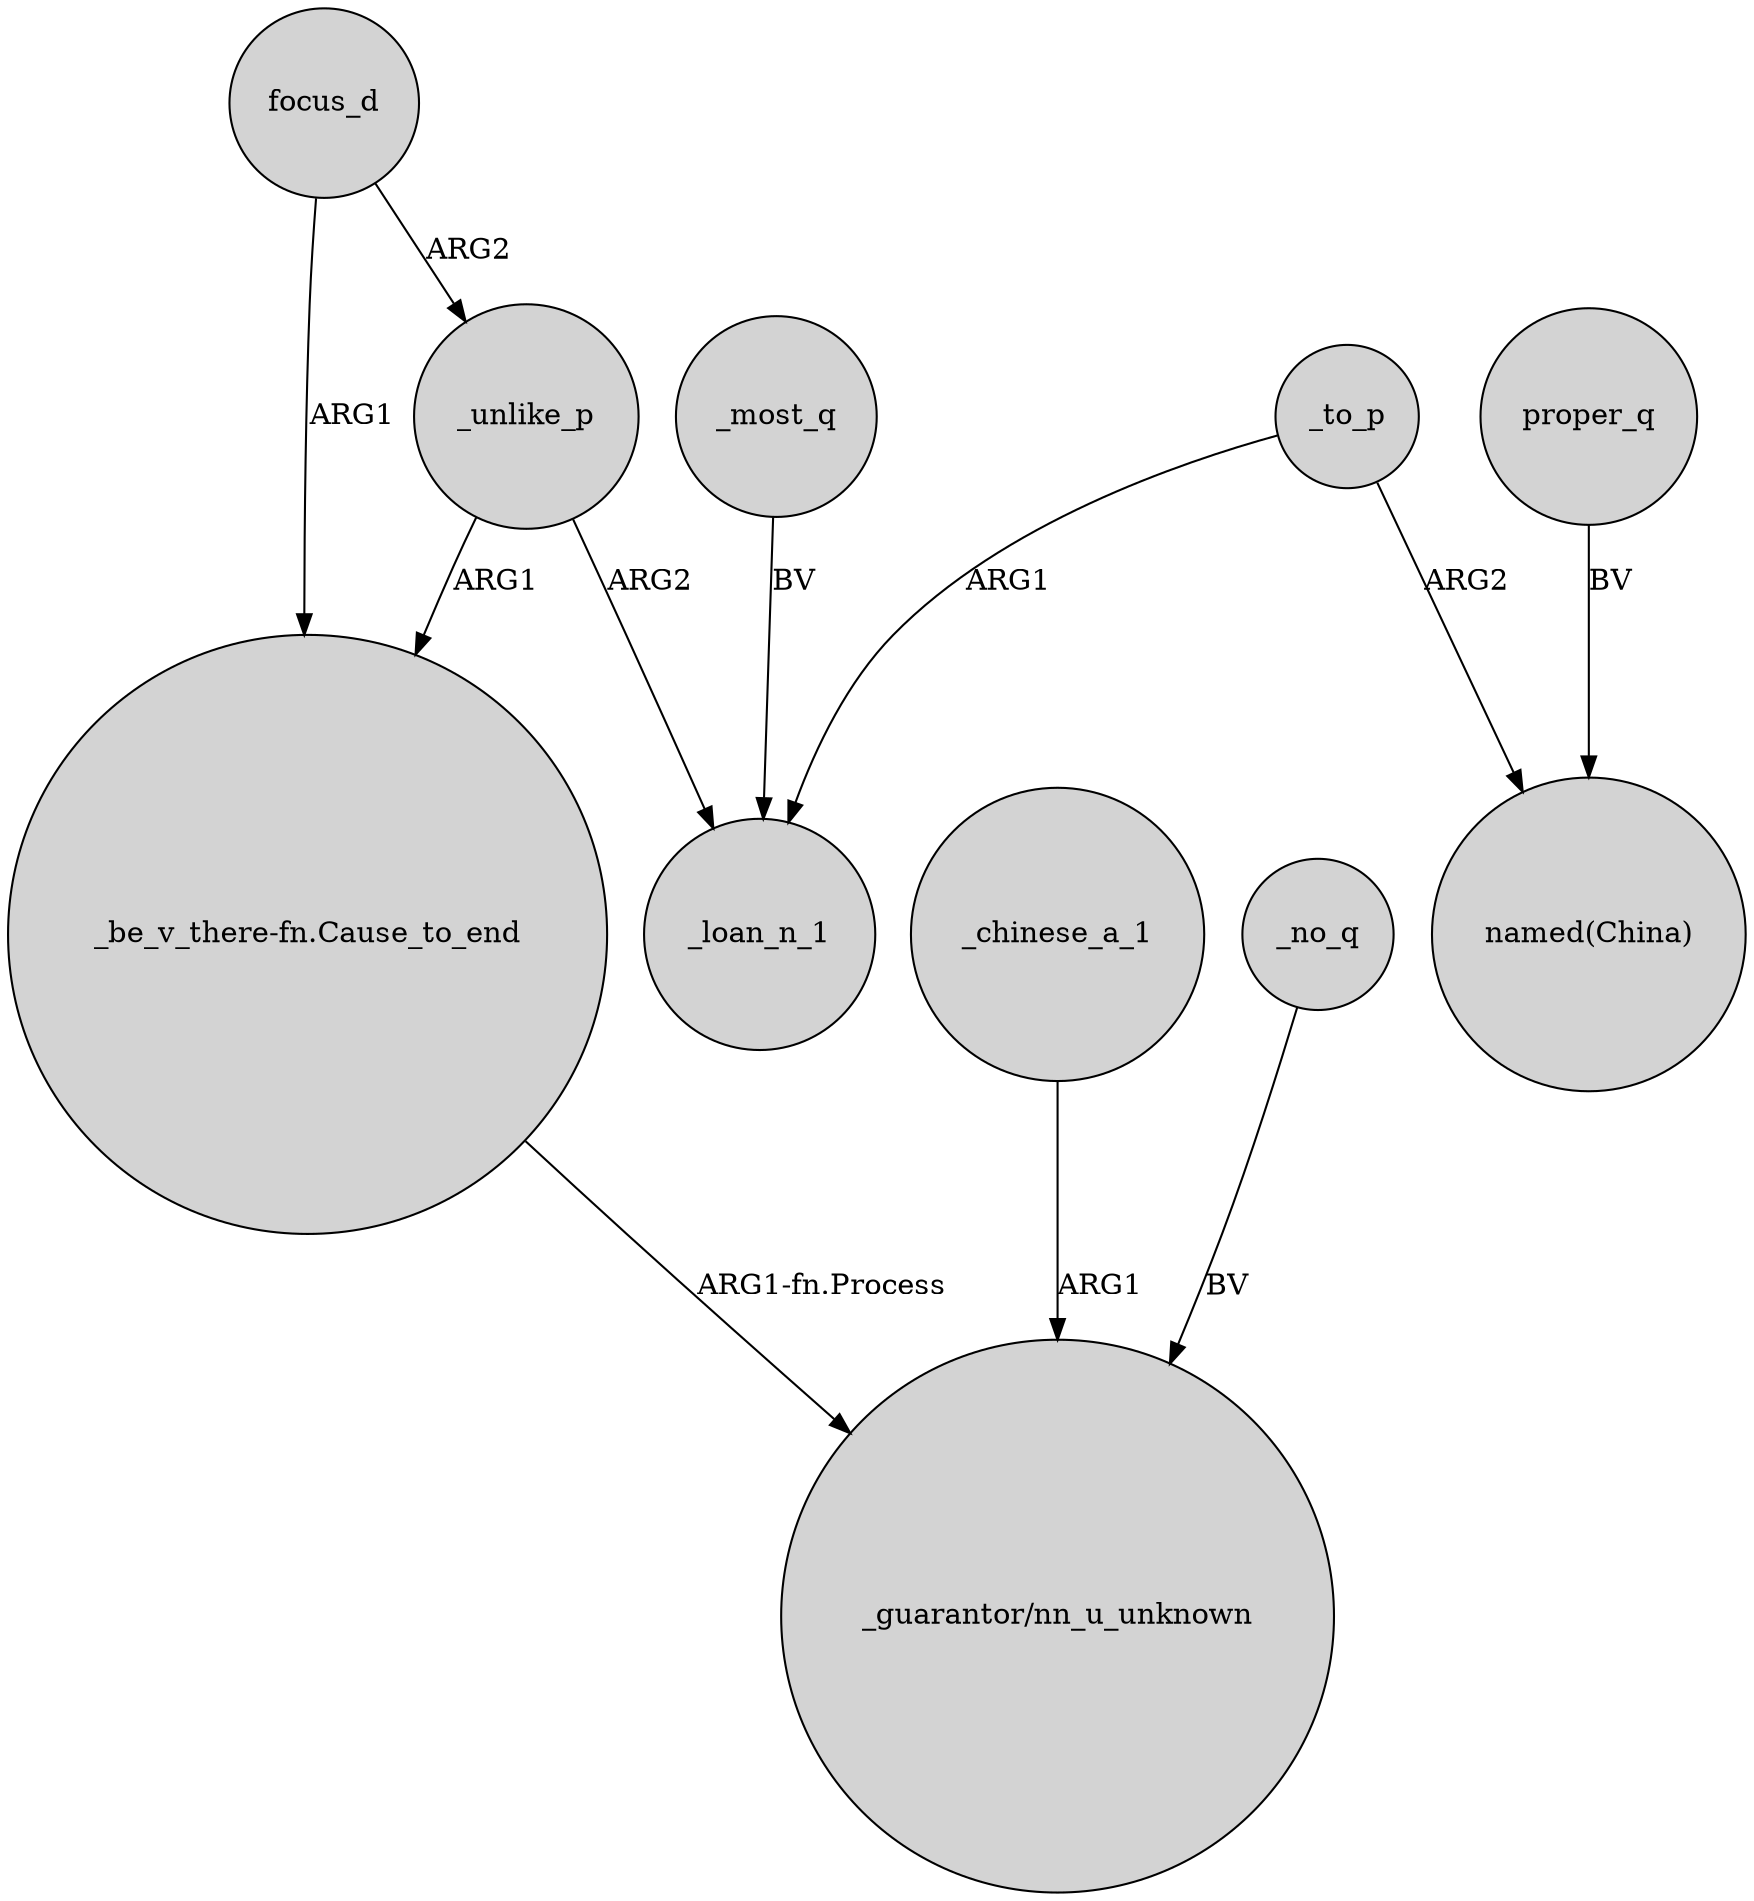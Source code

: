 digraph {
	node [shape=circle style=filled]
	focus_d -> "_be_v_there-fn.Cause_to_end" [label=ARG1]
	_most_q -> _loan_n_1 [label=BV]
	_chinese_a_1 -> "_guarantor/nn_u_unknown" [label=ARG1]
	proper_q -> "named(China)" [label=BV]
	"_be_v_there-fn.Cause_to_end" -> "_guarantor/nn_u_unknown" [label="ARG1-fn.Process"]
	focus_d -> _unlike_p [label=ARG2]
	_unlike_p -> "_be_v_there-fn.Cause_to_end" [label=ARG1]
	_to_p -> "named(China)" [label=ARG2]
	_to_p -> _loan_n_1 [label=ARG1]
	_no_q -> "_guarantor/nn_u_unknown" [label=BV]
	_unlike_p -> _loan_n_1 [label=ARG2]
}

